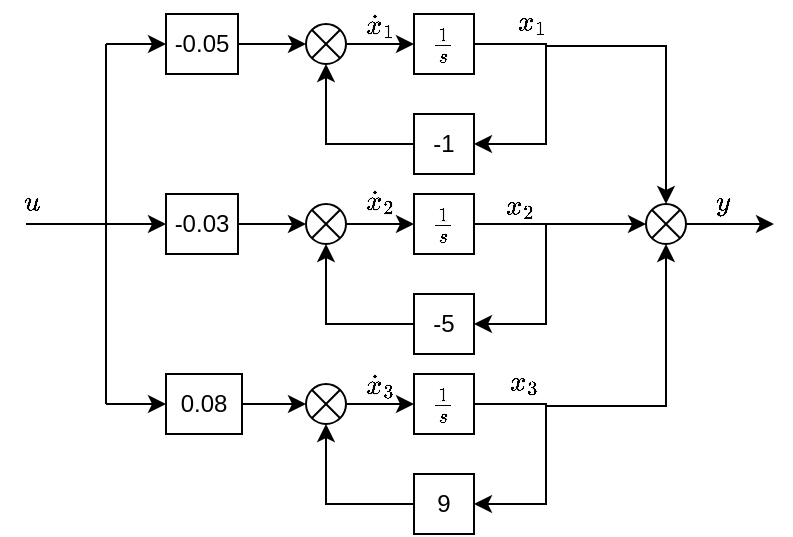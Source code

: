 <mxfile version="13.9.9" type="device"><diagram id="BB-P8LQBv9p690ByxCHv" name="Página-1"><mxGraphModel dx="588" dy="341" grid="1" gridSize="2" guides="0" tooltips="1" connect="1" arrows="1" fold="1" page="1" pageScale="1" pageWidth="827" pageHeight="1169" math="1" shadow="0"><root><mxCell id="0"/><mxCell id="1" parent="0"/><mxCell id="_RkswcxPKLXW6ceY8JrJ-8" style="edgeStyle=orthogonalEdgeStyle;rounded=0;orthogonalLoop=1;jettySize=auto;html=1;exitX=1;exitY=0.5;exitDx=0;exitDy=0;entryX=1;entryY=0.5;entryDx=0;entryDy=0;" edge="1" parent="1" source="_RkswcxPKLXW6ceY8JrJ-1" target="_RkswcxPKLXW6ceY8JrJ-4"><mxGeometry relative="1" as="geometry"><Array as="points"><mxPoint x="480" y="195"/><mxPoint x="480" y="245"/></Array></mxGeometry></mxCell><mxCell id="_RkswcxPKLXW6ceY8JrJ-1" value="\(\frac{1}{s}\)" style="rounded=0;whiteSpace=wrap;html=1;" vertex="1" parent="1"><mxGeometry x="414" y="180" width="30" height="30" as="geometry"/></mxCell><mxCell id="_RkswcxPKLXW6ceY8JrJ-5" value="" style="edgeStyle=orthogonalEdgeStyle;rounded=0;orthogonalLoop=1;jettySize=auto;html=1;" edge="1" parent="1" source="_RkswcxPKLXW6ceY8JrJ-2" target="_RkswcxPKLXW6ceY8JrJ-1"><mxGeometry relative="1" as="geometry"/></mxCell><mxCell id="_RkswcxPKLXW6ceY8JrJ-2" value="" style="shape=sumEllipse;perimeter=ellipsePerimeter;whiteSpace=wrap;html=1;backgroundOutline=1;" vertex="1" parent="1"><mxGeometry x="360" y="185" width="20" height="20" as="geometry"/></mxCell><mxCell id="_RkswcxPKLXW6ceY8JrJ-7" style="edgeStyle=orthogonalEdgeStyle;rounded=0;orthogonalLoop=1;jettySize=auto;html=1;entryX=0.5;entryY=1;entryDx=0;entryDy=0;" edge="1" parent="1" source="_RkswcxPKLXW6ceY8JrJ-4" target="_RkswcxPKLXW6ceY8JrJ-2"><mxGeometry relative="1" as="geometry"/></mxCell><mxCell id="_RkswcxPKLXW6ceY8JrJ-4" value="-1" style="rounded=0;whiteSpace=wrap;html=1;" vertex="1" parent="1"><mxGeometry x="414" y="230" width="30" height="30" as="geometry"/></mxCell><mxCell id="_RkswcxPKLXW6ceY8JrJ-9" style="edgeStyle=orthogonalEdgeStyle;rounded=0;orthogonalLoop=1;jettySize=auto;html=1;exitX=1;exitY=0.5;exitDx=0;exitDy=0;entryX=1;entryY=0.5;entryDx=0;entryDy=0;" edge="1" parent="1" source="_RkswcxPKLXW6ceY8JrJ-10" target="_RkswcxPKLXW6ceY8JrJ-14"><mxGeometry relative="1" as="geometry"><Array as="points"><mxPoint x="480" y="285"/><mxPoint x="480" y="335"/></Array></mxGeometry></mxCell><mxCell id="_RkswcxPKLXW6ceY8JrJ-10" value="\(\frac{1}{s}\)" style="rounded=0;whiteSpace=wrap;html=1;" vertex="1" parent="1"><mxGeometry x="414" y="270" width="30" height="30" as="geometry"/></mxCell><mxCell id="_RkswcxPKLXW6ceY8JrJ-11" value="" style="edgeStyle=orthogonalEdgeStyle;rounded=0;orthogonalLoop=1;jettySize=auto;html=1;" edge="1" parent="1" source="_RkswcxPKLXW6ceY8JrJ-12" target="_RkswcxPKLXW6ceY8JrJ-10"><mxGeometry relative="1" as="geometry"/></mxCell><mxCell id="_RkswcxPKLXW6ceY8JrJ-24" style="edgeStyle=orthogonalEdgeStyle;rounded=0;orthogonalLoop=1;jettySize=auto;html=1;exitX=0;exitY=0.5;exitDx=0;exitDy=0;endArrow=none;endFill=0;startArrow=classic;startFill=1;" edge="1" parent="1" source="_RkswcxPKLXW6ceY8JrJ-12"><mxGeometry relative="1" as="geometry"><mxPoint x="320" y="284.944" as="targetPoint"/></mxGeometry></mxCell><mxCell id="_RkswcxPKLXW6ceY8JrJ-12" value="" style="shape=sumEllipse;perimeter=ellipsePerimeter;whiteSpace=wrap;html=1;backgroundOutline=1;" vertex="1" parent="1"><mxGeometry x="360" y="275" width="20" height="20" as="geometry"/></mxCell><mxCell id="_RkswcxPKLXW6ceY8JrJ-13" style="edgeStyle=orthogonalEdgeStyle;rounded=0;orthogonalLoop=1;jettySize=auto;html=1;entryX=0.5;entryY=1;entryDx=0;entryDy=0;" edge="1" parent="1" source="_RkswcxPKLXW6ceY8JrJ-14" target="_RkswcxPKLXW6ceY8JrJ-12"><mxGeometry relative="1" as="geometry"/></mxCell><mxCell id="_RkswcxPKLXW6ceY8JrJ-14" value="-5" style="rounded=0;whiteSpace=wrap;html=1;" vertex="1" parent="1"><mxGeometry x="414" y="320" width="30" height="30" as="geometry"/></mxCell><mxCell id="_RkswcxPKLXW6ceY8JrJ-15" style="edgeStyle=orthogonalEdgeStyle;rounded=0;orthogonalLoop=1;jettySize=auto;html=1;exitX=1;exitY=0.5;exitDx=0;exitDy=0;entryX=1;entryY=0.5;entryDx=0;entryDy=0;" edge="1" parent="1" source="_RkswcxPKLXW6ceY8JrJ-16" target="_RkswcxPKLXW6ceY8JrJ-20"><mxGeometry relative="1" as="geometry"><Array as="points"><mxPoint x="480" y="375"/><mxPoint x="480" y="425"/></Array></mxGeometry></mxCell><mxCell id="_RkswcxPKLXW6ceY8JrJ-16" value="\(\frac{1}{s}\)" style="rounded=0;whiteSpace=wrap;html=1;" vertex="1" parent="1"><mxGeometry x="414" y="360" width="30" height="30" as="geometry"/></mxCell><mxCell id="_RkswcxPKLXW6ceY8JrJ-17" value="" style="edgeStyle=orthogonalEdgeStyle;rounded=0;orthogonalLoop=1;jettySize=auto;html=1;" edge="1" parent="1" source="_RkswcxPKLXW6ceY8JrJ-18" target="_RkswcxPKLXW6ceY8JrJ-16"><mxGeometry relative="1" as="geometry"/></mxCell><mxCell id="_RkswcxPKLXW6ceY8JrJ-25" style="edgeStyle=orthogonalEdgeStyle;rounded=0;orthogonalLoop=1;jettySize=auto;html=1;exitX=0;exitY=0.5;exitDx=0;exitDy=0;startArrow=classic;startFill=1;endArrow=none;endFill=0;" edge="1" parent="1" source="_RkswcxPKLXW6ceY8JrJ-18"><mxGeometry relative="1" as="geometry"><mxPoint x="320" y="374.944" as="targetPoint"/></mxGeometry></mxCell><mxCell id="_RkswcxPKLXW6ceY8JrJ-18" value="" style="shape=sumEllipse;perimeter=ellipsePerimeter;whiteSpace=wrap;html=1;backgroundOutline=1;" vertex="1" parent="1"><mxGeometry x="360" y="365" width="20" height="20" as="geometry"/></mxCell><mxCell id="_RkswcxPKLXW6ceY8JrJ-19" style="edgeStyle=orthogonalEdgeStyle;rounded=0;orthogonalLoop=1;jettySize=auto;html=1;entryX=0.5;entryY=1;entryDx=0;entryDy=0;" edge="1" parent="1" source="_RkswcxPKLXW6ceY8JrJ-20" target="_RkswcxPKLXW6ceY8JrJ-18"><mxGeometry relative="1" as="geometry"/></mxCell><mxCell id="_RkswcxPKLXW6ceY8JrJ-20" value="9" style="rounded=0;whiteSpace=wrap;html=1;" vertex="1" parent="1"><mxGeometry x="414" y="410" width="30" height="30" as="geometry"/></mxCell><mxCell id="_RkswcxPKLXW6ceY8JrJ-21" value="" style="endArrow=none;html=1;" edge="1" parent="1"><mxGeometry width="50" height="50" relative="1" as="geometry"><mxPoint x="260" y="375" as="sourcePoint"/><mxPoint x="260" y="195" as="targetPoint"/></mxGeometry></mxCell><mxCell id="_RkswcxPKLXW6ceY8JrJ-23" value="" style="endArrow=classic;html=1;entryX=0;entryY=0.5;entryDx=0;entryDy=0;" edge="1" parent="1" target="_RkswcxPKLXW6ceY8JrJ-2"><mxGeometry width="50" height="50" relative="1" as="geometry"><mxPoint x="320" y="195" as="sourcePoint"/><mxPoint x="450" y="240" as="targetPoint"/></mxGeometry></mxCell><mxCell id="_RkswcxPKLXW6ceY8JrJ-29" style="edgeStyle=orthogonalEdgeStyle;rounded=0;orthogonalLoop=1;jettySize=auto;html=1;exitX=0;exitY=0.5;exitDx=0;exitDy=0;startArrow=classic;startFill=1;endArrow=none;endFill=0;" edge="1" parent="1" source="_RkswcxPKLXW6ceY8JrJ-26"><mxGeometry relative="1" as="geometry"><mxPoint x="260" y="194.862" as="targetPoint"/></mxGeometry></mxCell><mxCell id="_RkswcxPKLXW6ceY8JrJ-26" value="-0.05" style="rounded=0;whiteSpace=wrap;html=1;" vertex="1" parent="1"><mxGeometry x="290" y="180" width="36" height="30" as="geometry"/></mxCell><mxCell id="_RkswcxPKLXW6ceY8JrJ-30" style="edgeStyle=orthogonalEdgeStyle;rounded=0;orthogonalLoop=1;jettySize=auto;html=1;exitX=0;exitY=0.5;exitDx=0;exitDy=0;startArrow=classic;startFill=1;endArrow=none;endFill=0;" edge="1" parent="1" source="_RkswcxPKLXW6ceY8JrJ-27"><mxGeometry relative="1" as="geometry"><mxPoint x="220" y="285" as="targetPoint"/></mxGeometry></mxCell><mxCell id="_RkswcxPKLXW6ceY8JrJ-27" value="-0.03" style="rounded=0;whiteSpace=wrap;html=1;" vertex="1" parent="1"><mxGeometry x="290" y="270" width="36" height="30" as="geometry"/></mxCell><mxCell id="_RkswcxPKLXW6ceY8JrJ-31" style="edgeStyle=orthogonalEdgeStyle;rounded=0;orthogonalLoop=1;jettySize=auto;html=1;exitX=0;exitY=0.5;exitDx=0;exitDy=0;startArrow=classic;startFill=1;endArrow=none;endFill=0;" edge="1" parent="1" source="_RkswcxPKLXW6ceY8JrJ-28"><mxGeometry relative="1" as="geometry"><mxPoint x="260" y="374.862" as="targetPoint"/></mxGeometry></mxCell><mxCell id="_RkswcxPKLXW6ceY8JrJ-28" value="0.08" style="rounded=0;whiteSpace=wrap;html=1;" vertex="1" parent="1"><mxGeometry x="290" y="360" width="38" height="30" as="geometry"/></mxCell><mxCell id="_RkswcxPKLXW6ceY8JrJ-33" style="edgeStyle=orthogonalEdgeStyle;rounded=0;orthogonalLoop=1;jettySize=auto;html=1;exitX=0;exitY=0.5;exitDx=0;exitDy=0;startArrow=classic;startFill=1;endArrow=none;endFill=0;" edge="1" parent="1" source="_RkswcxPKLXW6ceY8JrJ-32"><mxGeometry relative="1" as="geometry"><mxPoint x="480" y="285" as="targetPoint"/></mxGeometry></mxCell><mxCell id="_RkswcxPKLXW6ceY8JrJ-34" style="edgeStyle=orthogonalEdgeStyle;rounded=0;orthogonalLoop=1;jettySize=auto;html=1;exitX=0.5;exitY=1;exitDx=0;exitDy=0;startArrow=classic;startFill=1;endArrow=none;endFill=0;" edge="1" parent="1" source="_RkswcxPKLXW6ceY8JrJ-32"><mxGeometry relative="1" as="geometry"><mxPoint x="480" y="376" as="targetPoint"/><Array as="points"><mxPoint x="540" y="376"/></Array></mxGeometry></mxCell><mxCell id="_RkswcxPKLXW6ceY8JrJ-35" style="edgeStyle=orthogonalEdgeStyle;rounded=0;orthogonalLoop=1;jettySize=auto;html=1;exitX=0.5;exitY=0;exitDx=0;exitDy=0;startArrow=classic;startFill=1;endArrow=none;endFill=0;" edge="1" parent="1" source="_RkswcxPKLXW6ceY8JrJ-32"><mxGeometry relative="1" as="geometry"><mxPoint x="480" y="196" as="targetPoint"/><Array as="points"><mxPoint x="540" y="196"/></Array></mxGeometry></mxCell><mxCell id="_RkswcxPKLXW6ceY8JrJ-36" style="edgeStyle=orthogonalEdgeStyle;rounded=0;orthogonalLoop=1;jettySize=auto;html=1;exitX=1;exitY=0.5;exitDx=0;exitDy=0;startArrow=none;startFill=0;endArrow=classic;endFill=1;" edge="1" parent="1" source="_RkswcxPKLXW6ceY8JrJ-32"><mxGeometry relative="1" as="geometry"><mxPoint x="594" y="285" as="targetPoint"/></mxGeometry></mxCell><mxCell id="_RkswcxPKLXW6ceY8JrJ-32" value="" style="shape=sumEllipse;perimeter=ellipsePerimeter;whiteSpace=wrap;html=1;backgroundOutline=1;" vertex="1" parent="1"><mxGeometry x="530" y="275" width="20" height="20" as="geometry"/></mxCell><mxCell id="_RkswcxPKLXW6ceY8JrJ-37" value="\(x_1\)" style="text;html=1;align=center;verticalAlign=middle;resizable=0;points=[];autosize=1;" vertex="1" parent="1"><mxGeometry x="450" y="174" width="46" height="20" as="geometry"/></mxCell><mxCell id="_RkswcxPKLXW6ceY8JrJ-38" value="\(x_2\)" style="text;html=1;align=center;verticalAlign=middle;resizable=0;points=[];autosize=1;" vertex="1" parent="1"><mxGeometry x="444" y="266" width="46" height="20" as="geometry"/></mxCell><mxCell id="_RkswcxPKLXW6ceY8JrJ-39" value="\(x_3\)" style="text;html=1;align=center;verticalAlign=middle;resizable=0;points=[];autosize=1;" vertex="1" parent="1"><mxGeometry x="446" y="354" width="46" height="20" as="geometry"/></mxCell><mxCell id="_RkswcxPKLXW6ceY8JrJ-40" value="\(y\)" style="text;html=1;align=center;verticalAlign=middle;resizable=0;points=[];autosize=1;" vertex="1" parent="1"><mxGeometry x="552" y="264" width="32" height="20" as="geometry"/></mxCell><mxCell id="_RkswcxPKLXW6ceY8JrJ-41" value="\(u\)" style="text;html=1;align=center;verticalAlign=middle;resizable=0;points=[];autosize=1;" vertex="1" parent="1"><mxGeometry x="207" y="264" width="32" height="20" as="geometry"/></mxCell><mxCell id="_RkswcxPKLXW6ceY8JrJ-42" value="\(\dot{x}_1\)" style="text;html=1;align=center;verticalAlign=middle;resizable=0;points=[];autosize=1;" vertex="1" parent="1"><mxGeometry x="360" y="176" width="74" height="20" as="geometry"/></mxCell><mxCell id="_RkswcxPKLXW6ceY8JrJ-43" value="\(\dot{x}_2\)" style="text;html=1;align=center;verticalAlign=middle;resizable=0;points=[];autosize=1;" vertex="1" parent="1"><mxGeometry x="360" y="264" width="74" height="20" as="geometry"/></mxCell><mxCell id="_RkswcxPKLXW6ceY8JrJ-44" value="\(\dot{x}_3\)" style="text;html=1;align=center;verticalAlign=middle;resizable=0;points=[];autosize=1;" vertex="1" parent="1"><mxGeometry x="360" y="356" width="74" height="20" as="geometry"/></mxCell></root></mxGraphModel></diagram></mxfile>